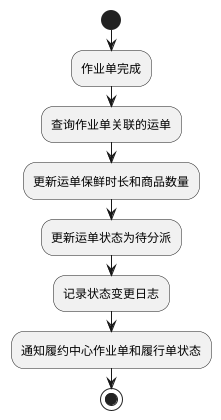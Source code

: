 @startuml
'https://plantuml.com/activity-diagram-beta

start
:作业单完成;
:查询作业单关联的运单;
:更新运单保鲜时长和商品数量;
:更新运单状态为待分派;
:记录状态变更日志;
:通知履约中心作业单和履行单状态;
stop

@enduml

